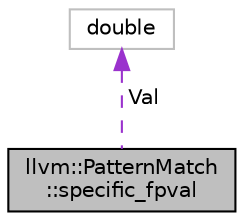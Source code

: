digraph "llvm::PatternMatch::specific_fpval"
{
 // LATEX_PDF_SIZE
  bgcolor="transparent";
  edge [fontname="Helvetica",fontsize="10",labelfontname="Helvetica",labelfontsize="10"];
  node [fontname="Helvetica",fontsize="10",shape=record];
  Node1 [label="llvm::PatternMatch\l::specific_fpval",height=0.2,width=0.4,color="black", fillcolor="grey75", style="filled", fontcolor="black",tooltip="Match a specified floating point value or vector of all elements of that value."];
  Node2 -> Node1 [dir="back",color="darkorchid3",fontsize="10",style="dashed",label=" Val" ,fontname="Helvetica"];
  Node2 [label="double",height=0.2,width=0.4,color="grey75",tooltip=" "];
}
